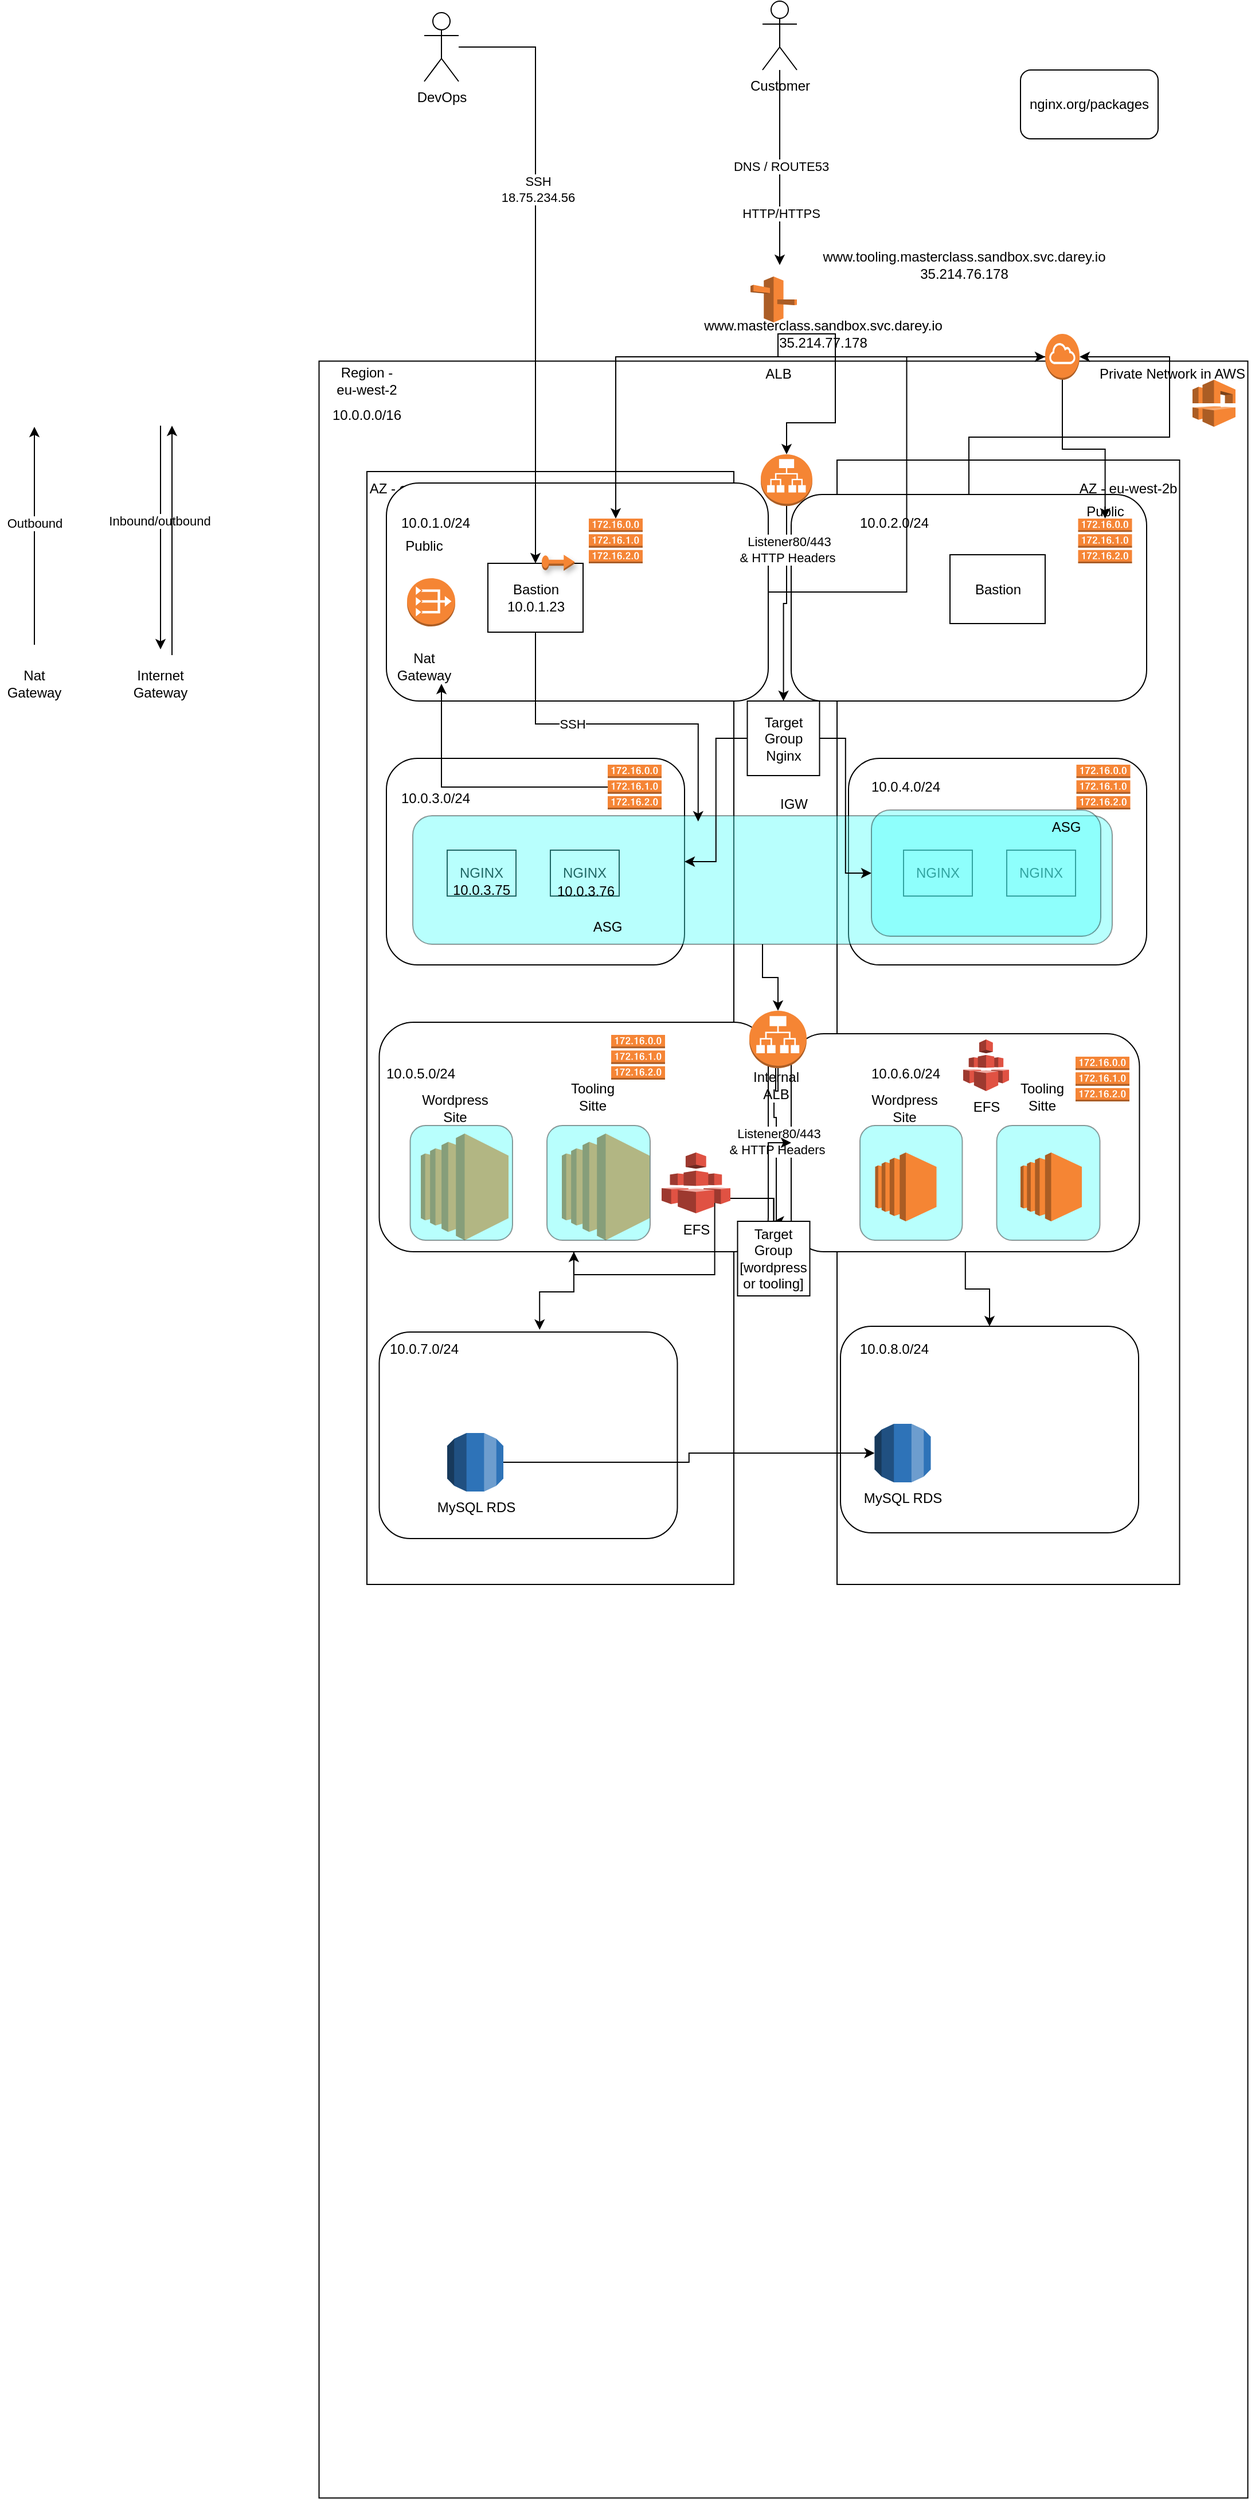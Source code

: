 <mxfile version="17.1.3" type="device"><diagram id="JI69Sy16UBji_XFjZy_T" name="Page-1"><mxGraphModel dx="2018" dy="1878" grid="1" gridSize="10" guides="1" tooltips="1" connect="1" arrows="1" fold="1" page="1" pageScale="1" pageWidth="827" pageHeight="1169" math="0" shadow="0"><root><mxCell id="0"/><mxCell id="1" parent="0"/><mxCell id="da3hAZXMNbzquWMs0aTG-2" value="" style="rounded=0;whiteSpace=wrap;html=1;rotation=-90;" parent="1" vertex="1"><mxGeometry x="-518" y="710" width="1862.5" height="810" as="geometry"/></mxCell><mxCell id="da3hAZXMNbzquWMs0aTG-3" value="" style="outlineConnect=0;dashed=0;verticalLabelPosition=bottom;verticalAlign=top;align=center;html=1;shape=mxgraph.aws3.vpc;fillColor=#F58534;gradientColor=none;" parent="1" vertex="1"><mxGeometry x="770" y="200" width="37.5" height="41" as="geometry"/></mxCell><mxCell id="da3hAZXMNbzquWMs0aTG-4" value="Private Network in AWS" style="text;html=1;strokeColor=none;fillColor=none;align=center;verticalAlign=middle;whiteSpace=wrap;rounded=0;" parent="1" vertex="1"><mxGeometry x="678" y="190" width="148.75" height="10" as="geometry"/></mxCell><mxCell id="da3hAZXMNbzquWMs0aTG-9" style="edgeStyle=orthogonalEdgeStyle;rounded=0;orthogonalLoop=1;jettySize=auto;html=1;" parent="1" source="da3hAZXMNbzquWMs0aTG-5" edge="1"><mxGeometry relative="1" as="geometry"><mxPoint x="410" y="100" as="targetPoint"/><Array as="points"><mxPoint x="410" y="20"/><mxPoint x="410" y="20"/></Array></mxGeometry></mxCell><mxCell id="da3hAZXMNbzquWMs0aTG-11" value="DNS / ROUTE53" style="edgeLabel;html=1;align=center;verticalAlign=middle;resizable=0;points=[];" parent="da3hAZXMNbzquWMs0aTG-9" vertex="1" connectable="0"><mxGeometry x="-0.012" y="1" relative="1" as="geometry"><mxPoint as="offset"/></mxGeometry></mxCell><mxCell id="da3hAZXMNbzquWMs0aTG-134" value="HTTP/HTTPS" style="edgeLabel;html=1;align=center;verticalAlign=middle;resizable=0;points=[];" parent="da3hAZXMNbzquWMs0aTG-9" vertex="1" connectable="0"><mxGeometry x="0.471" y="1" relative="1" as="geometry"><mxPoint as="offset"/></mxGeometry></mxCell><mxCell id="da3hAZXMNbzquWMs0aTG-5" value="Customer" style="shape=umlActor;verticalLabelPosition=bottom;verticalAlign=top;html=1;outlineConnect=0;" parent="1" vertex="1"><mxGeometry x="395" y="-130" width="30" height="60" as="geometry"/></mxCell><mxCell id="da3hAZXMNbzquWMs0aTG-8" value="www.masterclass.sandbox.svc.darey.io&lt;br&gt;35.214.77.178" style="text;html=1;strokeColor=none;fillColor=none;align=center;verticalAlign=middle;whiteSpace=wrap;rounded=0;" parent="1" vertex="1"><mxGeometry x="395" y="140" width="106" height="40" as="geometry"/></mxCell><mxCell id="da3hAZXMNbzquWMs0aTG-10" value="" style="outlineConnect=0;dashed=0;verticalLabelPosition=bottom;verticalAlign=top;align=center;html=1;shape=mxgraph.aws3.route_53;fillColor=#F58536;gradientColor=none;" parent="1" vertex="1"><mxGeometry x="384.5" y="110" width="40.5" height="40" as="geometry"/></mxCell><mxCell id="da3hAZXMNbzquWMs0aTG-12" value="10.0.0.0/16" style="text;html=1;strokeColor=none;fillColor=none;align=center;verticalAlign=middle;whiteSpace=wrap;rounded=0;" parent="1" vertex="1"><mxGeometry x="20" y="215.5" width="60" height="30" as="geometry"/></mxCell><mxCell id="da3hAZXMNbzquWMs0aTG-13" value="" style="rounded=0;whiteSpace=wrap;html=1;" parent="1" vertex="1"><mxGeometry x="50" y="280" width="320" height="970" as="geometry"/></mxCell><mxCell id="da3hAZXMNbzquWMs0aTG-14" value="Region - eu-west-2" style="text;html=1;strokeColor=none;fillColor=none;align=center;verticalAlign=middle;whiteSpace=wrap;rounded=0;" parent="1" vertex="1"><mxGeometry x="20" y="185.5" width="60" height="30" as="geometry"/></mxCell><mxCell id="da3hAZXMNbzquWMs0aTG-15" value="AZ - eu-west-2a" style="text;html=1;strokeColor=none;fillColor=none;align=center;verticalAlign=middle;whiteSpace=wrap;rounded=0;" parent="1" vertex="1"><mxGeometry x="50" y="280" width="90" height="30" as="geometry"/></mxCell><mxCell id="da3hAZXMNbzquWMs0aTG-16" value="" style="rounded=0;whiteSpace=wrap;html=1;" parent="1" vertex="1"><mxGeometry x="460" y="270" width="298.75" height="980" as="geometry"/></mxCell><mxCell id="da3hAZXMNbzquWMs0aTG-17" value="AZ - eu-west-2b" style="text;html=1;strokeColor=none;fillColor=none;align=center;verticalAlign=middle;whiteSpace=wrap;rounded=0;" parent="1" vertex="1"><mxGeometry x="668.75" y="280" width="90" height="30" as="geometry"/></mxCell><mxCell id="da3hAZXMNbzquWMs0aTG-25" value="" style="rounded=1;whiteSpace=wrap;html=1;" parent="1" vertex="1"><mxGeometry x="463" y="1025" width="260" height="180" as="geometry"/></mxCell><mxCell id="da3hAZXMNbzquWMs0aTG-132" style="edgeStyle=orthogonalEdgeStyle;rounded=0;orthogonalLoop=1;jettySize=auto;html=1;entryX=0.5;entryY=0;entryDx=0;entryDy=0;" parent="1" source="da3hAZXMNbzquWMs0aTG-30" target="da3hAZXMNbzquWMs0aTG-25" edge="1"><mxGeometry relative="1" as="geometry"/></mxCell><mxCell id="da3hAZXMNbzquWMs0aTG-30" value="" style="rounded=1;whiteSpace=wrap;html=1;" parent="1" vertex="1"><mxGeometry x="420" y="770" width="303.75" height="190" as="geometry"/></mxCell><mxCell id="da3hAZXMNbzquWMs0aTG-31" value="" style="rounded=1;whiteSpace=wrap;html=1;" parent="1" vertex="1"><mxGeometry x="470" y="530" width="260" height="180" as="geometry"/></mxCell><mxCell id="da3hAZXMNbzquWMs0aTG-48" style="edgeStyle=orthogonalEdgeStyle;rounded=0;orthogonalLoop=1;jettySize=auto;html=1;entryX=1;entryY=0.5;entryDx=0;entryDy=0;entryPerimeter=0;" parent="1" source="da3hAZXMNbzquWMs0aTG-32" target="da3hAZXMNbzquWMs0aTG-46" edge="1"><mxGeometry relative="1" as="geometry"/></mxCell><mxCell id="da3hAZXMNbzquWMs0aTG-32" value="" style="rounded=1;whiteSpace=wrap;html=1;" parent="1" vertex="1"><mxGeometry x="420" y="300" width="310" height="180" as="geometry"/></mxCell><mxCell id="da3hAZXMNbzquWMs0aTG-34" value="" style="rounded=1;whiteSpace=wrap;html=1;" parent="1" vertex="1"><mxGeometry x="60.75" y="1030" width="260" height="180" as="geometry"/></mxCell><mxCell id="da3hAZXMNbzquWMs0aTG-131" style="edgeStyle=orthogonalEdgeStyle;rounded=0;orthogonalLoop=1;jettySize=auto;html=1;entryX=0.538;entryY=-0.011;entryDx=0;entryDy=0;entryPerimeter=0;" parent="1" source="da3hAZXMNbzquWMs0aTG-35" target="da3hAZXMNbzquWMs0aTG-34" edge="1"><mxGeometry relative="1" as="geometry"/></mxCell><mxCell id="da3hAZXMNbzquWMs0aTG-35" value="" style="rounded=1;whiteSpace=wrap;html=1;" parent="1" vertex="1"><mxGeometry x="60.75" y="760" width="339.25" height="200" as="geometry"/></mxCell><mxCell id="da3hAZXMNbzquWMs0aTG-36" value="" style="rounded=1;whiteSpace=wrap;html=1;" parent="1" vertex="1"><mxGeometry x="67" y="530" width="260" height="180" as="geometry"/></mxCell><mxCell id="da3hAZXMNbzquWMs0aTG-47" style="edgeStyle=orthogonalEdgeStyle;rounded=0;orthogonalLoop=1;jettySize=auto;html=1;entryX=0;entryY=0.5;entryDx=0;entryDy=0;entryPerimeter=0;" parent="1" source="da3hAZXMNbzquWMs0aTG-37" target="da3hAZXMNbzquWMs0aTG-46" edge="1"><mxGeometry relative="1" as="geometry"/></mxCell><mxCell id="da3hAZXMNbzquWMs0aTG-37" value="" style="rounded=1;whiteSpace=wrap;html=1;" parent="1" vertex="1"><mxGeometry x="67" y="290" width="333" height="190" as="geometry"/></mxCell><mxCell id="da3hAZXMNbzquWMs0aTG-38" value="10.0.1.0/24" style="text;html=1;strokeColor=none;fillColor=none;align=center;verticalAlign=middle;whiteSpace=wrap;rounded=0;" parent="1" vertex="1"><mxGeometry x="80" y="310" width="60" height="30" as="geometry"/></mxCell><mxCell id="da3hAZXMNbzquWMs0aTG-39" value="10.0.6.0/24" style="text;html=1;strokeColor=none;fillColor=none;align=center;verticalAlign=middle;whiteSpace=wrap;rounded=0;" parent="1" vertex="1"><mxGeometry x="490" y="790" width="60" height="30" as="geometry"/></mxCell><mxCell id="da3hAZXMNbzquWMs0aTG-40" value="10.0.4.0/24" style="text;html=1;strokeColor=none;fillColor=none;align=center;verticalAlign=middle;whiteSpace=wrap;rounded=0;" parent="1" vertex="1"><mxGeometry x="490" y="540" width="60" height="30" as="geometry"/></mxCell><mxCell id="da3hAZXMNbzquWMs0aTG-41" value="10.0.2.0/24" style="text;html=1;strokeColor=none;fillColor=none;align=center;verticalAlign=middle;whiteSpace=wrap;rounded=0;" parent="1" vertex="1"><mxGeometry x="480" y="310" width="60" height="30" as="geometry"/></mxCell><mxCell id="da3hAZXMNbzquWMs0aTG-42" value="10.0.3.0/24" style="text;html=1;strokeColor=none;fillColor=none;align=center;verticalAlign=middle;whiteSpace=wrap;rounded=0;" parent="1" vertex="1"><mxGeometry x="80" y="550" width="60" height="30" as="geometry"/></mxCell><mxCell id="da3hAZXMNbzquWMs0aTG-43" value="10.0.8.0/24" style="text;html=1;strokeColor=none;fillColor=none;align=center;verticalAlign=middle;whiteSpace=wrap;rounded=0;" parent="1" vertex="1"><mxGeometry x="480" y="1030" width="60" height="30" as="geometry"/></mxCell><mxCell id="da3hAZXMNbzquWMs0aTG-44" value="10.0.7.0/24" style="text;html=1;strokeColor=none;fillColor=none;align=center;verticalAlign=middle;whiteSpace=wrap;rounded=0;" parent="1" vertex="1"><mxGeometry x="70" y="1030" width="60" height="30" as="geometry"/></mxCell><mxCell id="da3hAZXMNbzquWMs0aTG-45" value="10.0.5.0/24" style="text;html=1;strokeColor=none;fillColor=none;align=center;verticalAlign=middle;whiteSpace=wrap;rounded=0;" parent="1" vertex="1"><mxGeometry x="67" y="790" width="60" height="30" as="geometry"/></mxCell><mxCell id="da3hAZXMNbzquWMs0aTG-78" style="edgeStyle=orthogonalEdgeStyle;rounded=0;orthogonalLoop=1;jettySize=auto;html=1;" parent="1" source="da3hAZXMNbzquWMs0aTG-46" target="da3hAZXMNbzquWMs0aTG-76" edge="1"><mxGeometry relative="1" as="geometry"/></mxCell><mxCell id="da3hAZXMNbzquWMs0aTG-80" style="edgeStyle=orthogonalEdgeStyle;rounded=0;orthogonalLoop=1;jettySize=auto;html=1;" parent="1" source="da3hAZXMNbzquWMs0aTG-46" target="da3hAZXMNbzquWMs0aTG-77" edge="1"><mxGeometry relative="1" as="geometry"/></mxCell><mxCell id="da3hAZXMNbzquWMs0aTG-46" value="" style="outlineConnect=0;dashed=0;verticalLabelPosition=bottom;verticalAlign=top;align=center;html=1;shape=mxgraph.aws3.internet_gateway;fillColor=#F58534;gradientColor=none;" parent="1" vertex="1"><mxGeometry x="641.5" y="160" width="30" height="40" as="geometry"/></mxCell><mxCell id="da3hAZXMNbzquWMs0aTG-49" value="Public" style="text;html=1;strokeColor=none;fillColor=none;align=center;verticalAlign=middle;whiteSpace=wrap;rounded=0;" parent="1" vertex="1"><mxGeometry x="70" y="330" width="60" height="30" as="geometry"/></mxCell><mxCell id="da3hAZXMNbzquWMs0aTG-50" value="Public" style="text;html=1;strokeColor=none;fillColor=none;align=center;verticalAlign=middle;whiteSpace=wrap;rounded=0;" parent="1" vertex="1"><mxGeometry x="663.75" y="300" width="60" height="30" as="geometry"/></mxCell><mxCell id="da3hAZXMNbzquWMs0aTG-51" value="NGINX" style="rounded=0;whiteSpace=wrap;html=1;" parent="1" vertex="1"><mxGeometry x="120" y="610" width="60" height="40" as="geometry"/></mxCell><mxCell id="da3hAZXMNbzquWMs0aTG-52" value="NGINX" style="rounded=0;whiteSpace=wrap;html=1;" parent="1" vertex="1"><mxGeometry x="210" y="610" width="60" height="40" as="geometry"/></mxCell><mxCell id="da3hAZXMNbzquWMs0aTG-53" value="NGINX" style="rounded=0;whiteSpace=wrap;html=1;" parent="1" vertex="1"><mxGeometry x="518" y="610" width="60" height="40" as="geometry"/></mxCell><mxCell id="da3hAZXMNbzquWMs0aTG-54" value="NGINX" style="rounded=0;whiteSpace=wrap;html=1;" parent="1" vertex="1"><mxGeometry x="608" y="610" width="60" height="40" as="geometry"/></mxCell><mxCell id="da3hAZXMNbzquWMs0aTG-109" style="edgeStyle=orthogonalEdgeStyle;rounded=0;orthogonalLoop=1;jettySize=auto;html=1;" parent="1" source="da3hAZXMNbzquWMs0aTG-57" target="da3hAZXMNbzquWMs0aTG-106" edge="1"><mxGeometry relative="1" as="geometry"/></mxCell><mxCell id="da3hAZXMNbzquWMs0aTG-57" value="" style="rounded=1;whiteSpace=wrap;html=1;fillColor=#4FFFF9;opacity=40;" parent="1" vertex="1"><mxGeometry x="90" y="580" width="610" height="112" as="geometry"/></mxCell><mxCell id="da3hAZXMNbzquWMs0aTG-62" style="edgeStyle=orthogonalEdgeStyle;rounded=0;orthogonalLoop=1;jettySize=auto;html=1;" parent="1" source="da3hAZXMNbzquWMs0aTG-55" target="da3hAZXMNbzquWMs0aTG-60" edge="1"><mxGeometry relative="1" as="geometry"/></mxCell><mxCell id="da3hAZXMNbzquWMs0aTG-64" value="Listener80/443&lt;br&gt;&amp;amp; HTTP Headers&amp;nbsp;" style="edgeLabel;html=1;align=center;verticalAlign=middle;resizable=0;points=[];" parent="da3hAZXMNbzquWMs0aTG-62" vertex="1" connectable="0"><mxGeometry x="-0.56" y="2" relative="1" as="geometry"><mxPoint as="offset"/></mxGeometry></mxCell><mxCell id="da3hAZXMNbzquWMs0aTG-55" value="" style="outlineConnect=0;dashed=0;verticalLabelPosition=bottom;verticalAlign=top;align=center;html=1;shape=mxgraph.aws3.application_load_balancer;fillColor=#F58534;gradientColor=none;" parent="1" vertex="1"><mxGeometry x="393.5" y="265" width="45" height="45" as="geometry"/></mxCell><mxCell id="da3hAZXMNbzquWMs0aTG-58" value="ASG" style="text;html=1;strokeColor=none;fillColor=none;align=center;verticalAlign=middle;whiteSpace=wrap;rounded=0;opacity=40;" parent="1" vertex="1"><mxGeometry x="230" y="662" width="60" height="30" as="geometry"/></mxCell><mxCell id="da3hAZXMNbzquWMs0aTG-65" style="edgeStyle=orthogonalEdgeStyle;rounded=0;orthogonalLoop=1;jettySize=auto;html=1;entryX=1;entryY=0.5;entryDx=0;entryDy=0;" parent="1" source="da3hAZXMNbzquWMs0aTG-60" target="da3hAZXMNbzquWMs0aTG-36" edge="1"><mxGeometry relative="1" as="geometry"/></mxCell><mxCell id="da3hAZXMNbzquWMs0aTG-68" style="edgeStyle=orthogonalEdgeStyle;rounded=0;orthogonalLoop=1;jettySize=auto;html=1;entryX=0;entryY=0.5;entryDx=0;entryDy=0;" parent="1" source="da3hAZXMNbzquWMs0aTG-60" target="da3hAZXMNbzquWMs0aTG-66" edge="1"><mxGeometry relative="1" as="geometry"/></mxCell><mxCell id="da3hAZXMNbzquWMs0aTG-60" value="Target Group Nginx" style="rounded=0;whiteSpace=wrap;html=1;fillColor=#FFFFFF;" parent="1" vertex="1"><mxGeometry x="381.75" y="480" width="63" height="65" as="geometry"/></mxCell><mxCell id="nbZJXZsdFh23VbBj3c0N-5" style="edgeStyle=orthogonalEdgeStyle;rounded=0;orthogonalLoop=1;jettySize=auto;html=1;exitX=0.5;exitY=0;exitDx=0;exitDy=0;entryX=0.5;entryY=0;entryDx=0;entryDy=0;entryPerimeter=0;" parent="1" source="da3hAZXMNbzquWMs0aTG-63" target="da3hAZXMNbzquWMs0aTG-55" edge="1"><mxGeometry relative="1" as="geometry"/></mxCell><mxCell id="da3hAZXMNbzquWMs0aTG-63" value="ALB" style="text;html=1;strokeColor=none;fillColor=none;align=center;verticalAlign=middle;whiteSpace=wrap;rounded=0;" parent="1" vertex="1"><mxGeometry x="378.5" y="180" width="60" height="30" as="geometry"/></mxCell><mxCell id="da3hAZXMNbzquWMs0aTG-66" value="" style="rounded=1;whiteSpace=wrap;html=1;fillColor=#4FFFF9;opacity=40;" parent="1" vertex="1"><mxGeometry x="490" y="575" width="200" height="110" as="geometry"/></mxCell><mxCell id="da3hAZXMNbzquWMs0aTG-67" value="ASG" style="text;html=1;strokeColor=none;fillColor=none;align=center;verticalAlign=middle;whiteSpace=wrap;rounded=0;opacity=40;" parent="1" vertex="1"><mxGeometry x="630" y="575" width="60" height="30" as="geometry"/></mxCell><mxCell id="da3hAZXMNbzquWMs0aTG-83" style="edgeStyle=orthogonalEdgeStyle;rounded=0;orthogonalLoop=1;jettySize=auto;html=1;entryX=0.408;entryY=0.045;entryDx=0;entryDy=0;entryPerimeter=0;" parent="1" source="da3hAZXMNbzquWMs0aTG-69" target="da3hAZXMNbzquWMs0aTG-57" edge="1"><mxGeometry relative="1" as="geometry"/></mxCell><mxCell id="-nb7mKBHebV6GlGJs7d9-1" value="SSH" style="edgeLabel;html=1;align=center;verticalAlign=middle;resizable=0;points=[];" parent="da3hAZXMNbzquWMs0aTG-83" vertex="1" connectable="0"><mxGeometry x="-0.274" relative="1" as="geometry"><mxPoint as="offset"/></mxGeometry></mxCell><mxCell id="da3hAZXMNbzquWMs0aTG-69" value="Bastion&lt;br&gt;10.0.1.23&lt;br&gt;" style="rounded=0;whiteSpace=wrap;html=1;fillColor=#FFFFFF;" parent="1" vertex="1"><mxGeometry x="155.5" y="360" width="83" height="60" as="geometry"/></mxCell><mxCell id="da3hAZXMNbzquWMs0aTG-70" value="Bastion" style="rounded=0;whiteSpace=wrap;html=1;fillColor=#FFFFFF;" parent="1" vertex="1"><mxGeometry x="558.5" y="352.5" width="83" height="60" as="geometry"/></mxCell><mxCell id="da3hAZXMNbzquWMs0aTG-74" style="edgeStyle=orthogonalEdgeStyle;rounded=0;orthogonalLoop=1;jettySize=auto;html=1;" parent="1" source="da3hAZXMNbzquWMs0aTG-71" target="da3hAZXMNbzquWMs0aTG-69" edge="1"><mxGeometry relative="1" as="geometry"/></mxCell><mxCell id="da3hAZXMNbzquWMs0aTG-75" value="SSH&lt;br&gt;18.75.234.56&lt;br&gt;" style="edgeLabel;html=1;align=center;verticalAlign=middle;resizable=0;points=[];" parent="da3hAZXMNbzquWMs0aTG-74" vertex="1" connectable="0"><mxGeometry x="-0.267" y="2" relative="1" as="geometry"><mxPoint y="1" as="offset"/></mxGeometry></mxCell><mxCell id="da3hAZXMNbzquWMs0aTG-71" value="DevOps" style="shape=umlActor;verticalLabelPosition=bottom;verticalAlign=top;html=1;outlineConnect=0;" parent="1" vertex="1"><mxGeometry x="100" y="-120" width="30" height="60" as="geometry"/></mxCell><mxCell id="da3hAZXMNbzquWMs0aTG-76" value="" style="outlineConnect=0;dashed=0;verticalLabelPosition=bottom;verticalAlign=top;align=center;html=1;shape=mxgraph.aws3.route_table;fillColor=#F58536;gradientColor=none;" parent="1" vertex="1"><mxGeometry x="243.5" y="321" width="47" height="39" as="geometry"/></mxCell><mxCell id="da3hAZXMNbzquWMs0aTG-77" value="" style="outlineConnect=0;dashed=0;verticalLabelPosition=bottom;verticalAlign=top;align=center;html=1;shape=mxgraph.aws3.route_table;fillColor=#F58536;gradientColor=none;" parent="1" vertex="1"><mxGeometry x="670.25" y="321" width="47" height="39" as="geometry"/></mxCell><mxCell id="da3hAZXMNbzquWMs0aTG-79" value="IGW" style="text;html=1;strokeColor=none;fillColor=none;align=center;verticalAlign=middle;whiteSpace=wrap;rounded=0;" parent="1" vertex="1"><mxGeometry x="410.5" y="560" width="23" height="20" as="geometry"/></mxCell><mxCell id="da3hAZXMNbzquWMs0aTG-81" value="10.0.3.75" style="text;html=1;strokeColor=none;fillColor=none;align=center;verticalAlign=middle;whiteSpace=wrap;rounded=0;" parent="1" vertex="1"><mxGeometry x="140" y="640" width="20" height="9" as="geometry"/></mxCell><mxCell id="da3hAZXMNbzquWMs0aTG-82" value="10.0.3.76" style="text;html=1;strokeColor=none;fillColor=none;align=center;verticalAlign=middle;whiteSpace=wrap;rounded=0;" parent="1" vertex="1"><mxGeometry x="231" y="641" width="20" height="9" as="geometry"/></mxCell><mxCell id="da3hAZXMNbzquWMs0aTG-84" value="nginx.org/packages" style="rounded=1;whiteSpace=wrap;html=1;fillColor=#FFFFFF;" parent="1" vertex="1"><mxGeometry x="620" y="-70" width="120" height="60" as="geometry"/></mxCell><mxCell id="da3hAZXMNbzquWMs0aTG-85" value="" style="outlineConnect=0;dashed=0;verticalLabelPosition=bottom;verticalAlign=top;align=center;html=1;shape=mxgraph.aws3.vpc_nat_gateway;fillColor=#F58534;gradientColor=none;fontStyle=1" parent="1" vertex="1"><mxGeometry x="85" y="373" width="42" height="42" as="geometry"/></mxCell><mxCell id="da3hAZXMNbzquWMs0aTG-89" value="Nat Gateway" style="text;html=1;strokeColor=none;fillColor=none;align=center;verticalAlign=middle;whiteSpace=wrap;rounded=0;" parent="1" vertex="1"><mxGeometry x="70" y="435" width="60" height="30" as="geometry"/></mxCell><mxCell id="da3hAZXMNbzquWMs0aTG-90" value="" style="endArrow=classic;html=1;rounded=0;" parent="1" edge="1"><mxGeometry width="50" height="50" relative="1" as="geometry"><mxPoint x="-240" y="431" as="sourcePoint"/><mxPoint x="-240" y="241" as="targetPoint"/></mxGeometry></mxCell><mxCell id="da3hAZXMNbzquWMs0aTG-92" value="Outbound" style="edgeLabel;html=1;align=center;verticalAlign=middle;resizable=0;points=[];" parent="da3hAZXMNbzquWMs0aTG-90" vertex="1" connectable="0"><mxGeometry x="0.116" relative="1" as="geometry"><mxPoint as="offset"/></mxGeometry></mxCell><mxCell id="da3hAZXMNbzquWMs0aTG-91" value="" style="endArrow=classic;html=1;rounded=0;" parent="1" edge="1"><mxGeometry width="50" height="50" relative="1" as="geometry"><mxPoint x="-130" y="240" as="sourcePoint"/><mxPoint x="-130" y="435" as="targetPoint"/></mxGeometry></mxCell><mxCell id="da3hAZXMNbzquWMs0aTG-93" value="Inbound/outbound&lt;br&gt;" style="edgeLabel;html=1;align=center;verticalAlign=middle;resizable=0;points=[];" parent="da3hAZXMNbzquWMs0aTG-91" vertex="1" connectable="0"><mxGeometry x="-0.149" y="-1" relative="1" as="geometry"><mxPoint as="offset"/></mxGeometry></mxCell><mxCell id="da3hAZXMNbzquWMs0aTG-94" value="Nat Gateway" style="text;html=1;strokeColor=none;fillColor=none;align=center;verticalAlign=middle;whiteSpace=wrap;rounded=0;" parent="1" vertex="1"><mxGeometry x="-270" y="450" width="60" height="30" as="geometry"/></mxCell><mxCell id="da3hAZXMNbzquWMs0aTG-95" value="Internet Gateway" style="text;html=1;strokeColor=none;fillColor=none;align=center;verticalAlign=middle;whiteSpace=wrap;rounded=0;" parent="1" vertex="1"><mxGeometry x="-160" y="450" width="60" height="30" as="geometry"/></mxCell><mxCell id="da3hAZXMNbzquWMs0aTG-97" style="edgeStyle=orthogonalEdgeStyle;rounded=0;orthogonalLoop=1;jettySize=auto;html=1;entryX=0.75;entryY=1;entryDx=0;entryDy=0;" parent="1" source="da3hAZXMNbzquWMs0aTG-96" target="da3hAZXMNbzquWMs0aTG-89" edge="1"><mxGeometry relative="1" as="geometry"/></mxCell><mxCell id="da3hAZXMNbzquWMs0aTG-96" value="" style="outlineConnect=0;dashed=0;verticalLabelPosition=bottom;verticalAlign=top;align=center;html=1;shape=mxgraph.aws3.route_table;fillColor=#F58536;gradientColor=none;" parent="1" vertex="1"><mxGeometry x="260" y="535.5" width="47" height="39" as="geometry"/></mxCell><mxCell id="da3hAZXMNbzquWMs0aTG-100" value="" style="outlineConnect=0;dashed=0;verticalLabelPosition=bottom;verticalAlign=top;align=center;html=1;shape=mxgraph.aws3.ec2;fillColor=#F58534;gradientColor=none;" parent="1" vertex="1"><mxGeometry x="97" y="857" width="76.5" height="93" as="geometry"/></mxCell><mxCell id="da3hAZXMNbzquWMs0aTG-101" value="" style="rounded=1;whiteSpace=wrap;html=1;fillColor=#4FFFF9;opacity=40;" parent="1" vertex="1"><mxGeometry x="87.75" y="850" width="89.25" height="100" as="geometry"/></mxCell><mxCell id="da3hAZXMNbzquWMs0aTG-102" value="" style="outlineConnect=0;dashed=0;verticalLabelPosition=bottom;verticalAlign=top;align=center;html=1;shape=mxgraph.aws3.ec2;fillColor=#F58534;gradientColor=none;" parent="1" vertex="1"><mxGeometry x="220" y="857" width="76.5" height="93" as="geometry"/></mxCell><mxCell id="da3hAZXMNbzquWMs0aTG-103" value="" style="rounded=1;whiteSpace=wrap;html=1;fillColor=#4FFFF9;opacity=40;" parent="1" vertex="1"><mxGeometry x="207" y="850" width="90" height="100" as="geometry"/></mxCell><mxCell id="da3hAZXMNbzquWMs0aTG-104" value="Wordpress Site" style="text;html=1;strokeColor=none;fillColor=none;align=center;verticalAlign=middle;whiteSpace=wrap;rounded=0;" parent="1" vertex="1"><mxGeometry x="97" y="820" width="60" height="30" as="geometry"/></mxCell><mxCell id="da3hAZXMNbzquWMs0aTG-105" value="Tooling Sitte" style="text;html=1;strokeColor=none;fillColor=none;align=center;verticalAlign=middle;whiteSpace=wrap;rounded=0;" parent="1" vertex="1"><mxGeometry x="217" y="810" width="60" height="30" as="geometry"/></mxCell><mxCell id="da3hAZXMNbzquWMs0aTG-112" style="edgeStyle=orthogonalEdgeStyle;rounded=0;orthogonalLoop=1;jettySize=auto;html=1;entryX=0.5;entryY=0;entryDx=0;entryDy=0;startArrow=none;" parent="1" source="da3hAZXMNbzquWMs0aTG-107" target="da3hAZXMNbzquWMs0aTG-110" edge="1"><mxGeometry relative="1" as="geometry"><Array as="points"><mxPoint x="405" y="843"/><mxPoint x="407" y="843"/></Array></mxGeometry></mxCell><mxCell id="da3hAZXMNbzquWMs0aTG-122" value="Listener80/443&lt;br&gt;&amp;amp; HTTP Headers&amp;nbsp;" style="edgeLabel;html=1;align=center;verticalAlign=middle;resizable=0;points=[];" parent="da3hAZXMNbzquWMs0aTG-112" vertex="1" connectable="0"><mxGeometry x="-0.353" y="2" relative="1" as="geometry"><mxPoint y="1" as="offset"/></mxGeometry></mxCell><mxCell id="da3hAZXMNbzquWMs0aTG-106" value="" style="outlineConnect=0;dashed=0;verticalLabelPosition=bottom;verticalAlign=top;align=center;html=1;shape=mxgraph.aws3.application_load_balancer;fillColor=#F58534;gradientColor=none;" parent="1" vertex="1"><mxGeometry x="383.5" y="750" width="50" height="50" as="geometry"/></mxCell><mxCell id="da3hAZXMNbzquWMs0aTG-114" style="edgeStyle=orthogonalEdgeStyle;rounded=0;orthogonalLoop=1;jettySize=auto;html=1;" parent="1" source="da3hAZXMNbzquWMs0aTG-110" target="da3hAZXMNbzquWMs0aTG-35" edge="1"><mxGeometry relative="1" as="geometry"/></mxCell><mxCell id="da3hAZXMNbzquWMs0aTG-115" style="edgeStyle=orthogonalEdgeStyle;rounded=0;orthogonalLoop=1;jettySize=auto;html=1;entryX=0;entryY=0.5;entryDx=0;entryDy=0;" parent="1" source="da3hAZXMNbzquWMs0aTG-110" target="da3hAZXMNbzquWMs0aTG-30" edge="1"><mxGeometry relative="1" as="geometry"/></mxCell><mxCell id="da3hAZXMNbzquWMs0aTG-110" value="Target Group [wordpress or tooling]" style="rounded=0;whiteSpace=wrap;html=1;fillColor=#FFFFFF;" parent="1" vertex="1"><mxGeometry x="373.25" y="933.5" width="63" height="65" as="geometry"/></mxCell><mxCell id="da3hAZXMNbzquWMs0aTG-107" value="Internal ALB" style="text;html=1;strokeColor=none;fillColor=none;align=center;verticalAlign=middle;whiteSpace=wrap;rounded=0;" parent="1" vertex="1"><mxGeometry x="376.5" y="800" width="60" height="30" as="geometry"/></mxCell><mxCell id="da3hAZXMNbzquWMs0aTG-113" value="" style="edgeStyle=orthogonalEdgeStyle;rounded=0;orthogonalLoop=1;jettySize=auto;html=1;entryX=0.5;entryY=0;entryDx=0;entryDy=0;endArrow=none;" parent="1" source="da3hAZXMNbzquWMs0aTG-106" target="da3hAZXMNbzquWMs0aTG-107" edge="1"><mxGeometry relative="1" as="geometry"><mxPoint x="405" y="790" as="sourcePoint"/><mxPoint x="406.5" y="895" as="targetPoint"/><Array as="points"/></mxGeometry></mxCell><mxCell id="da3hAZXMNbzquWMs0aTG-116" value="" style="rounded=1;whiteSpace=wrap;html=1;fillColor=#4FFFF9;opacity=40;" parent="1" vertex="1"><mxGeometry x="480" y="850" width="89.25" height="100" as="geometry"/></mxCell><mxCell id="da3hAZXMNbzquWMs0aTG-117" value="" style="rounded=1;whiteSpace=wrap;html=1;fillColor=#4FFFF9;opacity=40;" parent="1" vertex="1"><mxGeometry x="599.25" y="850" width="90" height="100" as="geometry"/></mxCell><mxCell id="da3hAZXMNbzquWMs0aTG-118" value="Wordpress Site" style="text;html=1;strokeColor=none;fillColor=none;align=center;verticalAlign=middle;whiteSpace=wrap;rounded=0;" parent="1" vertex="1"><mxGeometry x="489.25" y="820" width="60" height="30" as="geometry"/></mxCell><mxCell id="da3hAZXMNbzquWMs0aTG-119" value="Tooling Sitte" style="text;html=1;strokeColor=none;fillColor=none;align=center;verticalAlign=middle;whiteSpace=wrap;rounded=0;" parent="1" vertex="1"><mxGeometry x="609.25" y="810" width="60" height="30" as="geometry"/></mxCell><mxCell id="da3hAZXMNbzquWMs0aTG-120" value="" style="outlineConnect=0;dashed=0;verticalLabelPosition=bottom;verticalAlign=top;align=center;html=1;shape=mxgraph.aws3.ec2;fillColor=#F58534;gradientColor=none;" parent="1" vertex="1"><mxGeometry x="493.25" y="873.5" width="53.5" height="60" as="geometry"/></mxCell><mxCell id="da3hAZXMNbzquWMs0aTG-121" value="" style="outlineConnect=0;dashed=0;verticalLabelPosition=bottom;verticalAlign=top;align=center;html=1;shape=mxgraph.aws3.ec2;fillColor=#F58534;gradientColor=none;" parent="1" vertex="1"><mxGeometry x="620" y="873.5" width="53.5" height="60" as="geometry"/></mxCell><mxCell id="ffZzRqaDMZoNypgkIljk-1" style="edgeStyle=orthogonalEdgeStyle;rounded=0;orthogonalLoop=1;jettySize=auto;html=1;" edge="1" parent="1" source="da3hAZXMNbzquWMs0aTG-123" target="da3hAZXMNbzquWMs0aTG-127"><mxGeometry relative="1" as="geometry"/></mxCell><mxCell id="da3hAZXMNbzquWMs0aTG-123" value="&lt;span&gt;MySQL RDS&lt;/span&gt;" style="outlineConnect=0;dashed=0;verticalLabelPosition=bottom;verticalAlign=top;align=center;html=1;shape=mxgraph.aws3.rds;fillColor=#2E73B8;gradientColor=none;" parent="1" vertex="1"><mxGeometry x="120" y="1118" width="49" height="51" as="geometry"/></mxCell><mxCell id="da3hAZXMNbzquWMs0aTG-125" value="EFS" style="outlineConnect=0;dashed=0;verticalLabelPosition=bottom;verticalAlign=top;align=center;html=1;shape=mxgraph.aws3.efs;fillColor=#E05243;gradientColor=none;" parent="1" vertex="1"><mxGeometry x="307" y="873.5" width="60" height="53" as="geometry"/></mxCell><mxCell id="da3hAZXMNbzquWMs0aTG-127" value="&lt;span&gt;MySQL RDS&lt;/span&gt;" style="outlineConnect=0;dashed=0;verticalLabelPosition=bottom;verticalAlign=top;align=center;html=1;shape=mxgraph.aws3.rds;fillColor=#2E73B8;gradientColor=none;" parent="1" vertex="1"><mxGeometry x="492.75" y="1110" width="49" height="51" as="geometry"/></mxCell><mxCell id="da3hAZXMNbzquWMs0aTG-128" value="EFS" style="outlineConnect=0;dashed=0;verticalLabelPosition=bottom;verticalAlign=top;align=center;html=1;shape=mxgraph.aws3.efs;fillColor=#E05243;gradientColor=none;" parent="1" vertex="1"><mxGeometry x="570" y="775" width="40" height="45" as="geometry"/></mxCell><mxCell id="da3hAZXMNbzquWMs0aTG-133" value="www.tooling.masterclass.sandbox.svc.darey.io&lt;br&gt;35.214.76.178" style="text;html=1;strokeColor=none;fillColor=none;align=center;verticalAlign=middle;whiteSpace=wrap;rounded=0;" parent="1" vertex="1"><mxGeometry x="518" y="80" width="106" height="40" as="geometry"/></mxCell><mxCell id="da3hAZXMNbzquWMs0aTG-135" value="" style="endArrow=classic;html=1;rounded=0;" parent="1" edge="1"><mxGeometry width="50" height="50" relative="1" as="geometry"><mxPoint x="-120" y="440" as="sourcePoint"/><mxPoint x="-120" y="240" as="targetPoint"/></mxGeometry></mxCell><mxCell id="da3hAZXMNbzquWMs0aTG-137" value="" style="outlineConnect=0;dashed=0;verticalLabelPosition=bottom;verticalAlign=top;align=center;html=1;shape=mxgraph.aws3.route_table;fillColor=#F58536;gradientColor=none;" parent="1" vertex="1"><mxGeometry x="668.75" y="535.5" width="47" height="39" as="geometry"/></mxCell><mxCell id="da3hAZXMNbzquWMs0aTG-138" value="" style="outlineConnect=0;dashed=0;verticalLabelPosition=bottom;verticalAlign=top;align=center;html=1;shape=mxgraph.aws3.route_table;fillColor=#F58536;gradientColor=none;" parent="1" vertex="1"><mxGeometry x="668" y="790" width="47" height="39" as="geometry"/></mxCell><mxCell id="da3hAZXMNbzquWMs0aTG-139" value="" style="outlineConnect=0;dashed=0;verticalLabelPosition=bottom;verticalAlign=top;align=center;html=1;shape=mxgraph.aws3.route_table;fillColor=#F58536;gradientColor=none;" parent="1" vertex="1"><mxGeometry x="263" y="771" width="47" height="39" as="geometry"/></mxCell><mxCell id="-nb7mKBHebV6GlGJs7d9-2" value="" style="outlineConnect=0;dashed=0;verticalLabelPosition=bottom;verticalAlign=top;align=center;html=1;shape=mxgraph.aws3.elastic_ip;fillColor=#F58534;gradientColor=none;shadow=1;" parent="1" vertex="1"><mxGeometry x="202.5" y="352.5" width="28.5" height="14" as="geometry"/></mxCell></root></mxGraphModel></diagram></mxfile>